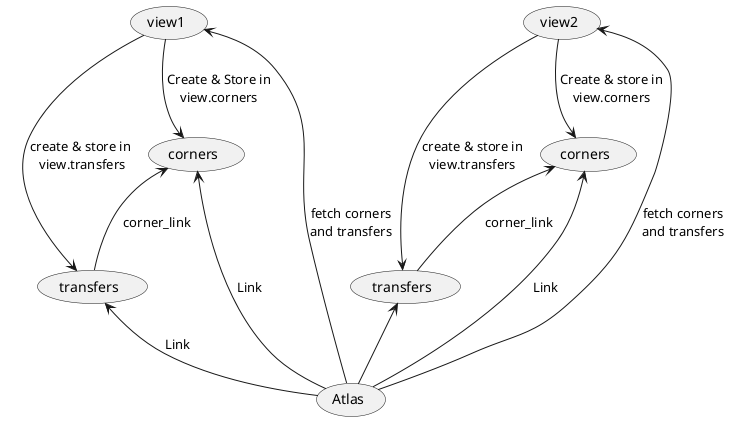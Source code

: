 @startuml
usecase "view1" as view1
usecase "corners" as corner1
usecase "transfers" as tf1
view1 --> corner1:Create & Store in\nview.corners
view1 --> tf1:create & store in\n view.transfers
corner1 <-- tf1: corner_link
usecase "view2" as view2
usecase "corners" as corner2
usecase "transfers" as tf2
view2 --> corner2: Create & store in\nview.corners
view2 --> tf2: create & store in\nview.transfers
corner2 <-- tf2: corner_link
usecase "Atlas" as atlas
tf2 <-- atlas
corner1 <-- atlas: Link
corner2 <-- atlas: Link
view1 <-- atlas: fetch corners\nand transfers
view2 <-- atlas: fetch corners\nand transfers
tf1 <-- atlas : Link
@enduml
